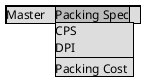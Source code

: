 @startsalt
{+
  {* Master | Packing Spec
    Packing Spec |  CPS  | DPI | - | Packing Cost  |
  }
}
@endsalt